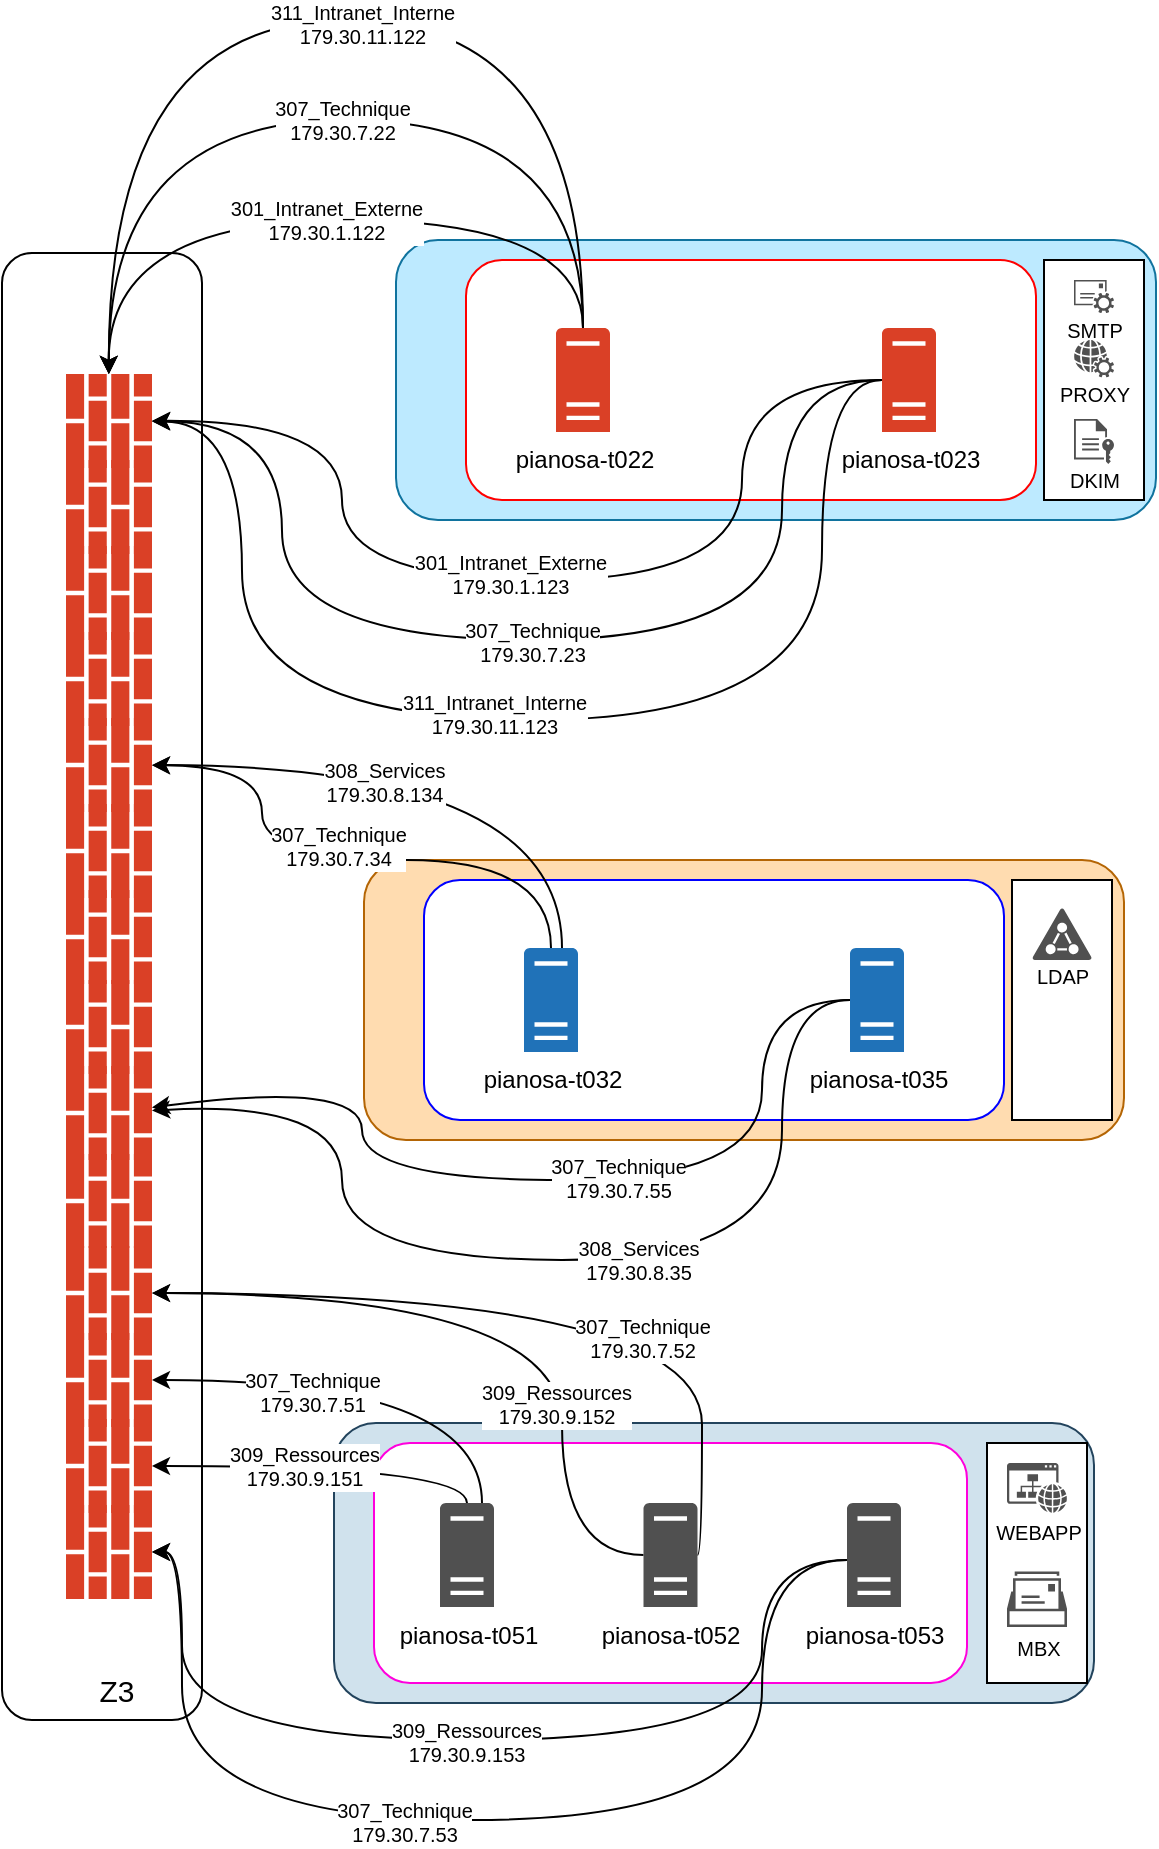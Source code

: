 <mxfile version="28.1.1">
  <diagram name="old" id="jDbrZUsVlZ3H9AaUaK4C">
    <mxGraphModel dx="1997" dy="1927" grid="1" gridSize="10" guides="1" tooltips="1" connect="1" arrows="1" fold="1" page="1" pageScale="1" pageWidth="827" pageHeight="1169" math="0" shadow="0">
      <root>
        <mxCell id="0" />
        <mxCell id="1" parent="0" />
        <mxCell id="ZeWjZz9L0hAY9FUaXze4-18" value="" style="rounded=1;whiteSpace=wrap;html=1;fillColor=#FFDCB0;strokeColor=#b46504;" vertex="1" parent="1">
          <mxGeometry x="51" y="380" width="380" height="140" as="geometry" />
        </mxCell>
        <mxCell id="ZeWjZz9L0hAY9FUaXze4-23" value="" style="rounded=1;whiteSpace=wrap;html=1;strokeColor=light-dark(#0000FF,#EDEDED);" vertex="1" parent="1">
          <mxGeometry x="81" y="390" width="290" height="120" as="geometry" />
        </mxCell>
        <mxCell id="ZeWjZz9L0hAY9FUaXze4-48" value="" style="rounded=1;whiteSpace=wrap;html=1;" vertex="1" parent="1">
          <mxGeometry x="-130" y="76.5" width="100" height="733.5" as="geometry" />
        </mxCell>
        <mxCell id="ZeWjZz9L0hAY9FUaXze4-19" value="" style="rounded=1;whiteSpace=wrap;html=1;fillColor=#BDEAFF;strokeColor=#10739e;" vertex="1" parent="1">
          <mxGeometry x="67" y="70" width="380" height="140" as="geometry" />
        </mxCell>
        <mxCell id="ZeWjZz9L0hAY9FUaXze4-29" value="" style="rounded=0;whiteSpace=wrap;html=1;" vertex="1" parent="1">
          <mxGeometry x="391" y="80" width="50" height="120" as="geometry" />
        </mxCell>
        <mxCell id="ZeWjZz9L0hAY9FUaXze4-28" value="" style="rounded=0;whiteSpace=wrap;html=1;" vertex="1" parent="1">
          <mxGeometry x="375" y="390" width="50" height="120" as="geometry" />
        </mxCell>
        <mxCell id="ZeWjZz9L0hAY9FUaXze4-17" value="" style="rounded=1;whiteSpace=wrap;html=1;fillColor=#D0E2ED;strokeColor=#23445d;" vertex="1" parent="1">
          <mxGeometry x="36" y="661.5" width="380" height="140" as="geometry" />
        </mxCell>
        <mxCell id="ZeWjZz9L0hAY9FUaXze4-27" value="" style="rounded=0;whiteSpace=wrap;html=1;" vertex="1" parent="1">
          <mxGeometry x="362.5" y="671.5" width="50" height="120" as="geometry" />
        </mxCell>
        <mxCell id="ZeWjZz9L0hAY9FUaXze4-25" value="" style="rounded=1;whiteSpace=wrap;html=1;strokeColor=light-dark(#FF00DD,#EDEDED);" vertex="1" parent="1">
          <mxGeometry x="56" y="671.5" width="296.5" height="120" as="geometry" />
        </mxCell>
        <mxCell id="ZeWjZz9L0hAY9FUaXze4-24" value="" style="rounded=1;whiteSpace=wrap;html=1;strokeColor=light-dark(#ff0000, #EDEDED);" vertex="1" parent="1">
          <mxGeometry x="102" y="80" width="285" height="120" as="geometry" />
        </mxCell>
        <mxCell id="ZeWjZz9L0hAY9FUaXze4-74" style="edgeStyle=orthogonalEdgeStyle;rounded=0;orthogonalLoop=1;jettySize=auto;html=1;curved=1;" edge="1" parent="1" source="ZeWjZz9L0hAY9FUaXze4-3" target="ZeWjZz9L0hAY9FUaXze4-41">
          <mxGeometry relative="1" as="geometry">
            <Array as="points">
              <mxPoint x="145" y="380" />
              <mxPoint y="380" />
              <mxPoint y="333" />
            </Array>
          </mxGeometry>
        </mxCell>
        <mxCell id="ZeWjZz9L0hAY9FUaXze4-77" value="307_Technique&lt;br&gt;179.30.7.34" style="edgeLabel;html=1;align=center;verticalAlign=middle;resizable=0;points=[];fontSize=10;" vertex="1" connectable="0" parent="ZeWjZz9L0hAY9FUaXze4-74">
          <mxGeometry x="0.04" y="-7" relative="1" as="geometry">
            <mxPoint as="offset" />
          </mxGeometry>
        </mxCell>
        <mxCell id="ZeWjZz9L0hAY9FUaXze4-50" style="rounded=0;orthogonalLoop=1;jettySize=auto;html=1;edgeStyle=orthogonalEdgeStyle;curved=1;" edge="1" parent="1" source="ZeWjZz9L0hAY9FUaXze4-1" target="ZeWjZz9L0hAY9FUaXze4-44">
          <mxGeometry relative="1" as="geometry">
            <Array as="points">
              <mxPoint x="161" y="60" />
              <mxPoint x="-77" y="60" />
            </Array>
          </mxGeometry>
        </mxCell>
        <mxCell id="ZeWjZz9L0hAY9FUaXze4-53" value="301_Intranet_Externe&lt;br&gt;179.30.1.122" style="edgeLabel;html=1;align=center;verticalAlign=middle;resizable=0;points=[];fontSize=10;" vertex="1" connectable="0" parent="ZeWjZz9L0hAY9FUaXze4-50">
          <mxGeometry x="0.262" relative="1" as="geometry">
            <mxPoint x="50" as="offset" />
          </mxGeometry>
        </mxCell>
        <mxCell id="ZeWjZz9L0hAY9FUaXze4-51" style="edgeStyle=orthogonalEdgeStyle;rounded=0;orthogonalLoop=1;jettySize=auto;html=1;curved=1;" edge="1" parent="1" source="ZeWjZz9L0hAY9FUaXze4-1" target="ZeWjZz9L0hAY9FUaXze4-44">
          <mxGeometry relative="1" as="geometry">
            <Array as="points">
              <mxPoint x="161" y="10" />
              <mxPoint x="-77" y="10" />
            </Array>
          </mxGeometry>
        </mxCell>
        <mxCell id="ZeWjZz9L0hAY9FUaXze4-54" value="307_Technique&lt;br&gt;179.30.7.22" style="edgeLabel;html=1;align=center;verticalAlign=middle;resizable=0;points=[];fontSize=10;" vertex="1" connectable="0" parent="ZeWjZz9L0hAY9FUaXze4-51">
          <mxGeometry x="-0.144" relative="1" as="geometry">
            <mxPoint x="-24" as="offset" />
          </mxGeometry>
        </mxCell>
        <mxCell id="ZeWjZz9L0hAY9FUaXze4-52" style="edgeStyle=orthogonalEdgeStyle;rounded=0;orthogonalLoop=1;jettySize=auto;html=1;curved=1;" edge="1" parent="1" source="ZeWjZz9L0hAY9FUaXze4-1" target="ZeWjZz9L0hAY9FUaXze4-44">
          <mxGeometry relative="1" as="geometry">
            <Array as="points">
              <mxPoint x="161" y="-40" />
              <mxPoint x="-77" y="-40" />
            </Array>
          </mxGeometry>
        </mxCell>
        <mxCell id="ZeWjZz9L0hAY9FUaXze4-57" value="311_Intranet_Interne&lt;br&gt;179.30.11.122" style="edgeLabel;html=1;align=center;verticalAlign=middle;resizable=0;points=[];fontSize=10;" vertex="1" connectable="0" parent="ZeWjZz9L0hAY9FUaXze4-52">
          <mxGeometry x="-0.201" y="2" relative="1" as="geometry">
            <mxPoint x="-38" as="offset" />
          </mxGeometry>
        </mxCell>
        <mxCell id="ZeWjZz9L0hAY9FUaXze4-1" value="pianosa-t022" style="sketch=0;pointerEvents=1;shadow=0;dashed=0;html=1;strokeColor=none;labelPosition=center;verticalLabelPosition=bottom;verticalAlign=top;outlineConnect=0;align=center;shape=mxgraph.office.servers.server_generic;fillColor=#DA4026;" vertex="1" parent="1">
          <mxGeometry x="147" y="114" width="27" height="52" as="geometry" />
        </mxCell>
        <mxCell id="ZeWjZz9L0hAY9FUaXze4-64" style="edgeStyle=orthogonalEdgeStyle;rounded=0;orthogonalLoop=1;jettySize=auto;html=1;curved=1;" edge="1" parent="1" source="ZeWjZz9L0hAY9FUaXze4-2" target="ZeWjZz9L0hAY9FUaXze4-44">
          <mxGeometry relative="1" as="geometry">
            <Array as="points">
              <mxPoint x="280" y="140" />
              <mxPoint x="280" y="310" />
              <mxPoint x="-10" y="310" />
              <mxPoint x="-10" y="161" />
            </Array>
          </mxGeometry>
        </mxCell>
        <mxCell id="ZeWjZz9L0hAY9FUaXze4-65" value="311_Intranet_Interne&lt;br&gt;179.30.11.123" style="edgeLabel;html=1;align=center;verticalAlign=middle;resizable=0;points=[];fontSize=10;" vertex="1" connectable="0" parent="ZeWjZz9L0hAY9FUaXze4-64">
          <mxGeometry x="0.228" y="-3" relative="1" as="geometry">
            <mxPoint x="56" as="offset" />
          </mxGeometry>
        </mxCell>
        <mxCell id="ZeWjZz9L0hAY9FUaXze4-66" style="edgeStyle=orthogonalEdgeStyle;rounded=0;orthogonalLoop=1;jettySize=auto;html=1;curved=1;" edge="1" parent="1" source="ZeWjZz9L0hAY9FUaXze4-2" target="ZeWjZz9L0hAY9FUaXze4-44">
          <mxGeometry relative="1" as="geometry">
            <Array as="points">
              <mxPoint x="260" y="140" />
              <mxPoint x="260" y="270" />
              <mxPoint x="10" y="270" />
              <mxPoint x="10" y="161" />
            </Array>
          </mxGeometry>
        </mxCell>
        <mxCell id="ZeWjZz9L0hAY9FUaXze4-67" value="307_Technique&lt;br&gt;179.30.7.23" style="edgeLabel;html=1;align=center;verticalAlign=middle;resizable=0;points=[];fontSize=10;" vertex="1" connectable="0" parent="ZeWjZz9L0hAY9FUaXze4-66">
          <mxGeometry x="0.01" y="1" relative="1" as="geometry">
            <mxPoint as="offset" />
          </mxGeometry>
        </mxCell>
        <mxCell id="ZeWjZz9L0hAY9FUaXze4-68" style="edgeStyle=orthogonalEdgeStyle;rounded=0;orthogonalLoop=1;jettySize=auto;html=1;curved=1;" edge="1" parent="1" source="ZeWjZz9L0hAY9FUaXze4-2" target="ZeWjZz9L0hAY9FUaXze4-44">
          <mxGeometry relative="1" as="geometry">
            <Array as="points">
              <mxPoint x="240" y="140" />
              <mxPoint x="240" y="240" />
              <mxPoint x="40" y="240" />
              <mxPoint x="40" y="160" />
            </Array>
          </mxGeometry>
        </mxCell>
        <mxCell id="ZeWjZz9L0hAY9FUaXze4-69" value="301_Intranet_Externe&lt;br&gt;179.30.1.123" style="edgeLabel;html=1;align=center;verticalAlign=middle;resizable=0;points=[];fontSize=10;" vertex="1" connectable="0" parent="ZeWjZz9L0hAY9FUaXze4-68">
          <mxGeometry x="0.05" y="-3" relative="1" as="geometry">
            <mxPoint as="offset" />
          </mxGeometry>
        </mxCell>
        <mxCell id="ZeWjZz9L0hAY9FUaXze4-2" value="pianosa-t023" style="sketch=0;pointerEvents=1;shadow=0;dashed=0;html=1;strokeColor=none;labelPosition=center;verticalLabelPosition=bottom;verticalAlign=top;outlineConnect=0;align=center;shape=mxgraph.office.servers.server_generic;fillColor=#DA4026;" vertex="1" parent="1">
          <mxGeometry x="310" y="114" width="27" height="52" as="geometry" />
        </mxCell>
        <mxCell id="ZeWjZz9L0hAY9FUaXze4-73" style="edgeStyle=orthogonalEdgeStyle;rounded=0;orthogonalLoop=1;jettySize=auto;html=1;curved=1;" edge="1" parent="1" source="ZeWjZz9L0hAY9FUaXze4-3" target="ZeWjZz9L0hAY9FUaXze4-41">
          <mxGeometry relative="1" as="geometry">
            <mxPoint x="160" y="350" as="sourcePoint" />
            <Array as="points">
              <mxPoint x="150" y="333" />
            </Array>
          </mxGeometry>
        </mxCell>
        <mxCell id="ZeWjZz9L0hAY9FUaXze4-76" value="308_Services&lt;br&gt;179.30.8.134" style="edgeLabel;html=1;align=center;verticalAlign=middle;resizable=0;points=[];fontSize=10;" vertex="1" connectable="0" parent="ZeWjZz9L0hAY9FUaXze4-73">
          <mxGeometry x="0.217" y="8" relative="1" as="geometry">
            <mxPoint as="offset" />
          </mxGeometry>
        </mxCell>
        <mxCell id="ZeWjZz9L0hAY9FUaXze4-3" value="pianosa-t032" style="sketch=0;pointerEvents=1;shadow=0;dashed=0;html=1;strokeColor=none;labelPosition=center;verticalLabelPosition=bottom;verticalAlign=top;outlineConnect=0;align=center;shape=mxgraph.office.servers.server_generic;fillColor=#2072B8;" vertex="1" parent="1">
          <mxGeometry x="131" y="424" width="27" height="52" as="geometry" />
        </mxCell>
        <mxCell id="ZeWjZz9L0hAY9FUaXze4-78" style="edgeStyle=orthogonalEdgeStyle;rounded=0;orthogonalLoop=1;jettySize=auto;html=1;curved=1;" edge="1" parent="1" source="ZeWjZz9L0hAY9FUaXze4-4" target="ZeWjZz9L0hAY9FUaXze4-59">
          <mxGeometry relative="1" as="geometry">
            <Array as="points">
              <mxPoint x="260" y="450" />
              <mxPoint x="260" y="580" />
              <mxPoint x="40" y="580" />
              <mxPoint x="40" y="500" />
            </Array>
          </mxGeometry>
        </mxCell>
        <mxCell id="ZeWjZz9L0hAY9FUaXze4-79" value="308_Services&lt;br&gt;179.30.8.35" style="edgeLabel;html=1;align=center;verticalAlign=middle;resizable=0;points=[];fontSize=10;" vertex="1" connectable="0" parent="ZeWjZz9L0hAY9FUaXze4-78">
          <mxGeometry x="-0.155" relative="1" as="geometry">
            <mxPoint as="offset" />
          </mxGeometry>
        </mxCell>
        <mxCell id="ZeWjZz9L0hAY9FUaXze4-80" style="edgeStyle=orthogonalEdgeStyle;rounded=0;orthogonalLoop=1;jettySize=auto;html=1;curved=1;" edge="1" parent="1" source="ZeWjZz9L0hAY9FUaXze4-4" target="ZeWjZz9L0hAY9FUaXze4-59">
          <mxGeometry relative="1" as="geometry">
            <Array as="points">
              <mxPoint x="250" y="450" />
              <mxPoint x="250" y="540" />
              <mxPoint x="50" y="540" />
              <mxPoint x="50" y="490" />
            </Array>
          </mxGeometry>
        </mxCell>
        <mxCell id="ZeWjZz9L0hAY9FUaXze4-81" value="307_Technique&lt;br&gt;179.30.7.55" style="edgeLabel;html=1;align=center;verticalAlign=middle;resizable=0;points=[];fontSize=10;" vertex="1" connectable="0" parent="ZeWjZz9L0hAY9FUaXze4-80">
          <mxGeometry x="-0.157" y="-1" relative="1" as="geometry">
            <mxPoint as="offset" />
          </mxGeometry>
        </mxCell>
        <mxCell id="ZeWjZz9L0hAY9FUaXze4-4" value="pianosa-t035" style="sketch=0;pointerEvents=1;shadow=0;dashed=0;html=1;strokeColor=none;labelPosition=center;verticalLabelPosition=bottom;verticalAlign=top;outlineConnect=0;align=center;shape=mxgraph.office.servers.server_generic;fillColor=#2072B8;" vertex="1" parent="1">
          <mxGeometry x="294" y="424" width="27" height="52" as="geometry" />
        </mxCell>
        <mxCell id="ZeWjZz9L0hAY9FUaXze4-83" style="edgeStyle=orthogonalEdgeStyle;rounded=0;orthogonalLoop=1;jettySize=auto;html=1;curved=1;" edge="1" parent="1" source="ZeWjZz9L0hAY9FUaXze4-5" target="ZeWjZz9L0hAY9FUaXze4-71">
          <mxGeometry relative="1" as="geometry">
            <Array as="points">
              <mxPoint x="110" y="640" />
            </Array>
          </mxGeometry>
        </mxCell>
        <mxCell id="ZeWjZz9L0hAY9FUaXze4-87" value="307_Technique&lt;br&gt;179.30.7.51" style="edgeLabel;html=1;align=center;verticalAlign=middle;resizable=0;points=[];fontSize=10;" vertex="1" connectable="0" parent="ZeWjZz9L0hAY9FUaXze4-83">
          <mxGeometry x="0.294" y="6" relative="1" as="geometry">
            <mxPoint as="offset" />
          </mxGeometry>
        </mxCell>
        <mxCell id="ZeWjZz9L0hAY9FUaXze4-84" style="edgeStyle=orthogonalEdgeStyle;rounded=0;orthogonalLoop=1;jettySize=auto;html=1;curved=1;" edge="1" parent="1" source="ZeWjZz9L0hAY9FUaXze4-5" target="ZeWjZz9L0hAY9FUaXze4-72">
          <mxGeometry relative="1" as="geometry">
            <Array as="points">
              <mxPoint x="103" y="683" />
            </Array>
          </mxGeometry>
        </mxCell>
        <mxCell id="ZeWjZz9L0hAY9FUaXze4-88" value="309_Ressources&lt;br&gt;179.30.9.151" style="edgeLabel;html=1;align=center;verticalAlign=middle;resizable=0;points=[];fontSize=10;" vertex="1" connectable="0" parent="ZeWjZz9L0hAY9FUaXze4-84">
          <mxGeometry x="-0.254" y="-4" relative="1" as="geometry">
            <mxPoint x="-35" y="4" as="offset" />
          </mxGeometry>
        </mxCell>
        <mxCell id="ZeWjZz9L0hAY9FUaXze4-5" value="pianosa-t051" style="sketch=0;pointerEvents=1;shadow=0;dashed=0;html=1;strokeColor=none;fillColor=#505050;labelPosition=center;verticalLabelPosition=bottom;verticalAlign=top;outlineConnect=0;align=center;shape=mxgraph.office.servers.server_generic;" vertex="1" parent="1">
          <mxGeometry x="89" y="701.5" width="27" height="52" as="geometry" />
        </mxCell>
        <mxCell id="ZeWjZz9L0hAY9FUaXze4-85" style="edgeStyle=orthogonalEdgeStyle;rounded=0;orthogonalLoop=1;jettySize=auto;html=1;curved=1;" edge="1" parent="1" source="ZeWjZz9L0hAY9FUaXze4-6" target="ZeWjZz9L0hAY9FUaXze4-70">
          <mxGeometry relative="1" as="geometry">
            <Array as="points">
              <mxPoint x="150" y="727" />
              <mxPoint x="150" y="597" />
            </Array>
          </mxGeometry>
        </mxCell>
        <mxCell id="ZeWjZz9L0hAY9FUaXze4-90" value="309_Ressources&lt;br&gt;179.30.9.152" style="edgeLabel;html=1;align=center;verticalAlign=middle;resizable=0;points=[];fontSize=10;" vertex="1" connectable="0" parent="ZeWjZz9L0hAY9FUaXze4-85">
          <mxGeometry x="-0.382" relative="1" as="geometry">
            <mxPoint x="-3" as="offset" />
          </mxGeometry>
        </mxCell>
        <mxCell id="ZeWjZz9L0hAY9FUaXze4-86" style="edgeStyle=orthogonalEdgeStyle;rounded=0;orthogonalLoop=1;jettySize=auto;html=1;curved=1;" edge="1" parent="1" source="ZeWjZz9L0hAY9FUaXze4-6" target="ZeWjZz9L0hAY9FUaXze4-70">
          <mxGeometry relative="1" as="geometry">
            <Array as="points">
              <mxPoint x="220" y="727" />
              <mxPoint x="220" y="597" />
            </Array>
          </mxGeometry>
        </mxCell>
        <mxCell id="ZeWjZz9L0hAY9FUaXze4-89" value="307_Technique&lt;br&gt;179.30.7.52" style="edgeLabel;html=1;align=center;verticalAlign=middle;resizable=0;points=[];fontSize=10;" vertex="1" connectable="0" parent="ZeWjZz9L0hAY9FUaXze4-86">
          <mxGeometry x="0.005" y="16" relative="1" as="geometry">
            <mxPoint x="42" y="6" as="offset" />
          </mxGeometry>
        </mxCell>
        <mxCell id="ZeWjZz9L0hAY9FUaXze4-6" value="pianosa-t052" style="sketch=0;pointerEvents=1;shadow=0;dashed=0;html=1;strokeColor=none;fillColor=#505050;labelPosition=center;verticalLabelPosition=bottom;verticalAlign=top;outlineConnect=0;align=center;shape=mxgraph.office.servers.server_generic;" vertex="1" parent="1">
          <mxGeometry x="190.75" y="701.5" width="27" height="52" as="geometry" />
        </mxCell>
        <mxCell id="ZeWjZz9L0hAY9FUaXze4-91" style="edgeStyle=orthogonalEdgeStyle;rounded=0;orthogonalLoop=1;jettySize=auto;html=1;curved=1;" edge="1" parent="1" source="ZeWjZz9L0hAY9FUaXze4-7" target="ZeWjZz9L0hAY9FUaXze4-82">
          <mxGeometry relative="1" as="geometry">
            <Array as="points">
              <mxPoint x="250" y="730" />
              <mxPoint x="250" y="860" />
              <mxPoint x="-40" y="860" />
              <mxPoint x="-40" y="726" />
            </Array>
          </mxGeometry>
        </mxCell>
        <mxCell id="ZeWjZz9L0hAY9FUaXze4-92" value="307_Technique&lt;br&gt;179.30.7.53" style="edgeLabel;html=1;align=center;verticalAlign=middle;resizable=0;points=[];fontSize=10;" vertex="1" connectable="0" parent="ZeWjZz9L0hAY9FUaXze4-91">
          <mxGeometry x="0.149" y="1" relative="1" as="geometry">
            <mxPoint as="offset" />
          </mxGeometry>
        </mxCell>
        <mxCell id="ZeWjZz9L0hAY9FUaXze4-93" style="edgeStyle=orthogonalEdgeStyle;rounded=0;orthogonalLoop=1;jettySize=auto;html=1;curved=1;" edge="1" parent="1" source="ZeWjZz9L0hAY9FUaXze4-7" target="ZeWjZz9L0hAY9FUaXze4-82">
          <mxGeometry relative="1" as="geometry">
            <Array as="points">
              <mxPoint x="250" y="730" />
              <mxPoint x="250" y="820" />
              <mxPoint x="-40" y="820" />
              <mxPoint x="-40" y="726" />
            </Array>
          </mxGeometry>
        </mxCell>
        <mxCell id="ZeWjZz9L0hAY9FUaXze4-94" value="Text" style="edgeLabel;html=1;align=center;verticalAlign=middle;resizable=0;points=[];" vertex="1" connectable="0" parent="ZeWjZz9L0hAY9FUaXze4-93">
          <mxGeometry x="0.064" y="-1" relative="1" as="geometry">
            <mxPoint as="offset" />
          </mxGeometry>
        </mxCell>
        <mxCell id="ZeWjZz9L0hAY9FUaXze4-96" value="309_Ressources&lt;br&gt;179.30.9.153" style="edgeLabel;html=1;align=center;verticalAlign=middle;resizable=0;points=[];fontSize=10;" vertex="1" connectable="0" parent="ZeWjZz9L0hAY9FUaXze4-93">
          <mxGeometry x="0.056" y="1" relative="1" as="geometry">
            <mxPoint as="offset" />
          </mxGeometry>
        </mxCell>
        <mxCell id="ZeWjZz9L0hAY9FUaXze4-7" value="pianosa-t053" style="sketch=0;pointerEvents=1;shadow=0;dashed=0;html=1;strokeColor=none;fillColor=#505050;labelPosition=center;verticalLabelPosition=bottom;verticalAlign=top;outlineConnect=0;align=center;shape=mxgraph.office.servers.server_generic;" vertex="1" parent="1">
          <mxGeometry x="292.5" y="701.5" width="27" height="52" as="geometry" />
        </mxCell>
        <mxCell id="ZeWjZz9L0hAY9FUaXze4-13" value="PROXY" style="sketch=0;pointerEvents=1;shadow=0;dashed=0;html=1;strokeColor=none;fillColor=#505050;labelPosition=center;verticalLabelPosition=bottom;verticalAlign=top;outlineConnect=0;align=center;shape=mxgraph.office.concepts.web_services;aspect=fixed;fontSize=10;spacing=-2;" vertex="1" parent="1">
          <mxGeometry x="406" y="120" width="20" height="18.67" as="geometry" />
        </mxCell>
        <mxCell id="ZeWjZz9L0hAY9FUaXze4-14" value="MBX" style="sketch=0;pointerEvents=1;shadow=0;dashed=0;html=1;strokeColor=none;fillColor=#505050;labelPosition=center;verticalLabelPosition=bottom;verticalAlign=top;outlineConnect=0;align=center;shape=mxgraph.office.concepts.mailbox2;aspect=fixed;fontSize=10;spacing=0;" vertex="1" parent="1">
          <mxGeometry x="372.5" y="735.76" width="30" height="27.74" as="geometry" />
        </mxCell>
        <mxCell id="ZeWjZz9L0hAY9FUaXze4-15" value="DKIM" style="sketch=0;pointerEvents=1;shadow=0;dashed=0;html=1;strokeColor=none;fillColor=#505050;labelPosition=center;verticalLabelPosition=bottom;verticalAlign=top;outlineConnect=0;align=center;shape=mxgraph.office.concepts.file_key;aspect=fixed;fontSize=10;spacing=-2;" vertex="1" parent="1">
          <mxGeometry x="406" y="159.45" width="20" height="22.55" as="geometry" />
        </mxCell>
        <mxCell id="ZeWjZz9L0hAY9FUaXze4-20" value="SMTP" style="sketch=0;pointerEvents=1;shadow=0;dashed=0;html=1;strokeColor=none;fillColor=#505050;labelPosition=center;verticalLabelPosition=bottom;verticalAlign=top;outlineConnect=0;align=center;shape=mxgraph.office.services.email_service;aspect=fixed;fontSize=10;spacing=-2;" vertex="1" parent="1">
          <mxGeometry x="406" y="90" width="20" height="16.55" as="geometry" />
        </mxCell>
        <mxCell id="ZeWjZz9L0hAY9FUaXze4-21" value="LDAP" style="sketch=0;pointerEvents=1;shadow=0;dashed=0;html=1;strokeColor=none;fillColor=#505050;labelPosition=center;verticalLabelPosition=bottom;verticalAlign=top;outlineConnect=0;align=center;shape=mxgraph.office.security.active_directory;aspect=fixed;fontSize=10;spacing=-2;" vertex="1" parent="1">
          <mxGeometry x="385" y="403.96" width="30" height="26.04" as="geometry" />
        </mxCell>
        <mxCell id="ZeWjZz9L0hAY9FUaXze4-22" value="WEBAPP" style="sketch=0;pointerEvents=1;shadow=0;dashed=0;html=1;strokeColor=none;fillColor=#505050;labelPosition=center;verticalLabelPosition=bottom;verticalAlign=top;outlineConnect=0;align=center;shape=mxgraph.office.concepts.website;aspect=fixed;fontSize=10;spacing=0;" vertex="1" parent="1">
          <mxGeometry x="372.5" y="681.5" width="30" height="24.91" as="geometry" />
        </mxCell>
        <mxCell id="ZeWjZz9L0hAY9FUaXze4-46" value="" style="group" vertex="1" connectable="0" parent="1">
          <mxGeometry x="-98" y="137" width="43" height="305" as="geometry" />
        </mxCell>
        <mxCell id="ZeWjZz9L0hAY9FUaXze4-32" value="" style="sketch=0;pointerEvents=1;shadow=0;dashed=0;html=1;strokeColor=none;labelPosition=center;verticalLabelPosition=bottom;verticalAlign=top;outlineConnect=0;align=center;shape=mxgraph.office.concepts.firewall;fillColor=#DA4026;rotation=90;" vertex="1" parent="ZeWjZz9L0hAY9FUaXze4-46">
          <mxGeometry x="-2" y="88" width="47" height="43" as="geometry" />
        </mxCell>
        <mxCell id="ZeWjZz9L0hAY9FUaXze4-40" value="" style="sketch=0;pointerEvents=1;shadow=0;dashed=0;html=1;strokeColor=none;labelPosition=center;verticalLabelPosition=bottom;verticalAlign=top;outlineConnect=0;align=center;shape=mxgraph.office.concepts.firewall;fillColor=#DA4026;rotation=90;" vertex="1" parent="ZeWjZz9L0hAY9FUaXze4-46">
          <mxGeometry x="-2" y="131" width="47" height="43" as="geometry" />
        </mxCell>
        <mxCell id="ZeWjZz9L0hAY9FUaXze4-41" value="" style="sketch=0;pointerEvents=1;shadow=0;dashed=0;html=1;strokeColor=none;labelPosition=center;verticalLabelPosition=bottom;verticalAlign=top;outlineConnect=0;align=center;shape=mxgraph.office.concepts.firewall;fillColor=#DA4026;rotation=90;" vertex="1" parent="ZeWjZz9L0hAY9FUaXze4-46">
          <mxGeometry x="-2" y="174" width="47" height="43" as="geometry" />
        </mxCell>
        <mxCell id="ZeWjZz9L0hAY9FUaXze4-42" value="" style="sketch=0;pointerEvents=1;shadow=0;dashed=0;html=1;strokeColor=none;labelPosition=center;verticalLabelPosition=bottom;verticalAlign=top;outlineConnect=0;align=center;shape=mxgraph.office.concepts.firewall;fillColor=#DA4026;rotation=90;" vertex="1" parent="ZeWjZz9L0hAY9FUaXze4-46">
          <mxGeometry x="-2" y="45" width="47" height="43" as="geometry" />
        </mxCell>
        <mxCell id="ZeWjZz9L0hAY9FUaXze4-43" value="" style="sketch=0;pointerEvents=1;shadow=0;dashed=0;html=1;strokeColor=none;labelPosition=center;verticalLabelPosition=bottom;verticalAlign=top;outlineConnect=0;align=center;shape=mxgraph.office.concepts.firewall;fillColor=#DA4026;rotation=90;" vertex="1" parent="ZeWjZz9L0hAY9FUaXze4-46">
          <mxGeometry x="-2" y="217" width="47" height="43" as="geometry" />
        </mxCell>
        <mxCell id="ZeWjZz9L0hAY9FUaXze4-44" value="" style="sketch=0;pointerEvents=1;shadow=0;dashed=0;html=1;strokeColor=none;labelPosition=center;verticalLabelPosition=bottom;verticalAlign=top;outlineConnect=0;align=center;shape=mxgraph.office.concepts.firewall;fillColor=#DA4026;rotation=90;" vertex="1" parent="ZeWjZz9L0hAY9FUaXze4-46">
          <mxGeometry x="-2" y="2" width="47" height="43" as="geometry" />
        </mxCell>
        <mxCell id="ZeWjZz9L0hAY9FUaXze4-45" value="" style="sketch=0;pointerEvents=1;shadow=0;dashed=0;html=1;strokeColor=none;labelPosition=center;verticalLabelPosition=bottom;verticalAlign=top;outlineConnect=0;align=center;shape=mxgraph.office.concepts.firewall;fillColor=#DA4026;rotation=90;" vertex="1" parent="ZeWjZz9L0hAY9FUaXze4-46">
          <mxGeometry x="-2" y="260" width="47" height="43" as="geometry" />
        </mxCell>
        <mxCell id="ZeWjZz9L0hAY9FUaXze4-49" value="Z3" style="text;html=1;align=center;verticalAlign=middle;resizable=0;points=[];autosize=1;strokeColor=none;fillColor=none;fontSize=15;" vertex="1" parent="1">
          <mxGeometry x="-93" y="780" width="40" height="30" as="geometry" />
        </mxCell>
        <mxCell id="ZeWjZz9L0hAY9FUaXze4-58" value="" style="sketch=0;pointerEvents=1;shadow=0;dashed=0;html=1;strokeColor=none;labelPosition=center;verticalLabelPosition=bottom;verticalAlign=top;outlineConnect=0;align=center;shape=mxgraph.office.concepts.firewall;fillColor=#DA4026;rotation=90;" vertex="1" parent="1">
          <mxGeometry x="-100" y="442" width="47" height="43" as="geometry" />
        </mxCell>
        <mxCell id="ZeWjZz9L0hAY9FUaXze4-59" value="" style="sketch=0;pointerEvents=1;shadow=0;dashed=0;html=1;strokeColor=none;labelPosition=center;verticalLabelPosition=bottom;verticalAlign=top;outlineConnect=0;align=center;shape=mxgraph.office.concepts.firewall;fillColor=#DA4026;rotation=90;" vertex="1" parent="1">
          <mxGeometry x="-100" y="485" width="47" height="43" as="geometry" />
        </mxCell>
        <mxCell id="ZeWjZz9L0hAY9FUaXze4-60" value="" style="sketch=0;pointerEvents=1;shadow=0;dashed=0;html=1;strokeColor=none;labelPosition=center;verticalLabelPosition=bottom;verticalAlign=top;outlineConnect=0;align=center;shape=mxgraph.office.concepts.firewall;fillColor=#DA4026;rotation=90;" vertex="1" parent="1">
          <mxGeometry x="-100" y="529" width="47" height="43" as="geometry" />
        </mxCell>
        <mxCell id="ZeWjZz9L0hAY9FUaXze4-70" value="" style="sketch=0;pointerEvents=1;shadow=0;dashed=0;html=1;strokeColor=none;labelPosition=center;verticalLabelPosition=bottom;verticalAlign=top;outlineConnect=0;align=center;shape=mxgraph.office.concepts.firewall;fillColor=#DA4026;rotation=90;" vertex="1" parent="1">
          <mxGeometry x="-100" y="575" width="47" height="43" as="geometry" />
        </mxCell>
        <mxCell id="ZeWjZz9L0hAY9FUaXze4-71" value="" style="sketch=0;pointerEvents=1;shadow=0;dashed=0;html=1;strokeColor=none;labelPosition=center;verticalLabelPosition=bottom;verticalAlign=top;outlineConnect=0;align=center;shape=mxgraph.office.concepts.firewall;fillColor=#DA4026;rotation=90;" vertex="1" parent="1">
          <mxGeometry x="-100" y="618.5" width="47" height="43" as="geometry" />
        </mxCell>
        <mxCell id="ZeWjZz9L0hAY9FUaXze4-72" value="" style="sketch=0;pointerEvents=1;shadow=0;dashed=0;html=1;strokeColor=none;labelPosition=center;verticalLabelPosition=bottom;verticalAlign=top;outlineConnect=0;align=center;shape=mxgraph.office.concepts.firewall;fillColor=#DA4026;rotation=90;" vertex="1" parent="1">
          <mxGeometry x="-100" y="661.5" width="47" height="43" as="geometry" />
        </mxCell>
        <mxCell id="ZeWjZz9L0hAY9FUaXze4-82" value="" style="sketch=0;pointerEvents=1;shadow=0;dashed=0;html=1;strokeColor=none;labelPosition=center;verticalLabelPosition=bottom;verticalAlign=top;outlineConnect=0;align=center;shape=mxgraph.office.concepts.firewall;fillColor=#DA4026;rotation=90;" vertex="1" parent="1">
          <mxGeometry x="-100" y="704.5" width="47" height="43" as="geometry" />
        </mxCell>
      </root>
    </mxGraphModel>
  </diagram>
</mxfile>
